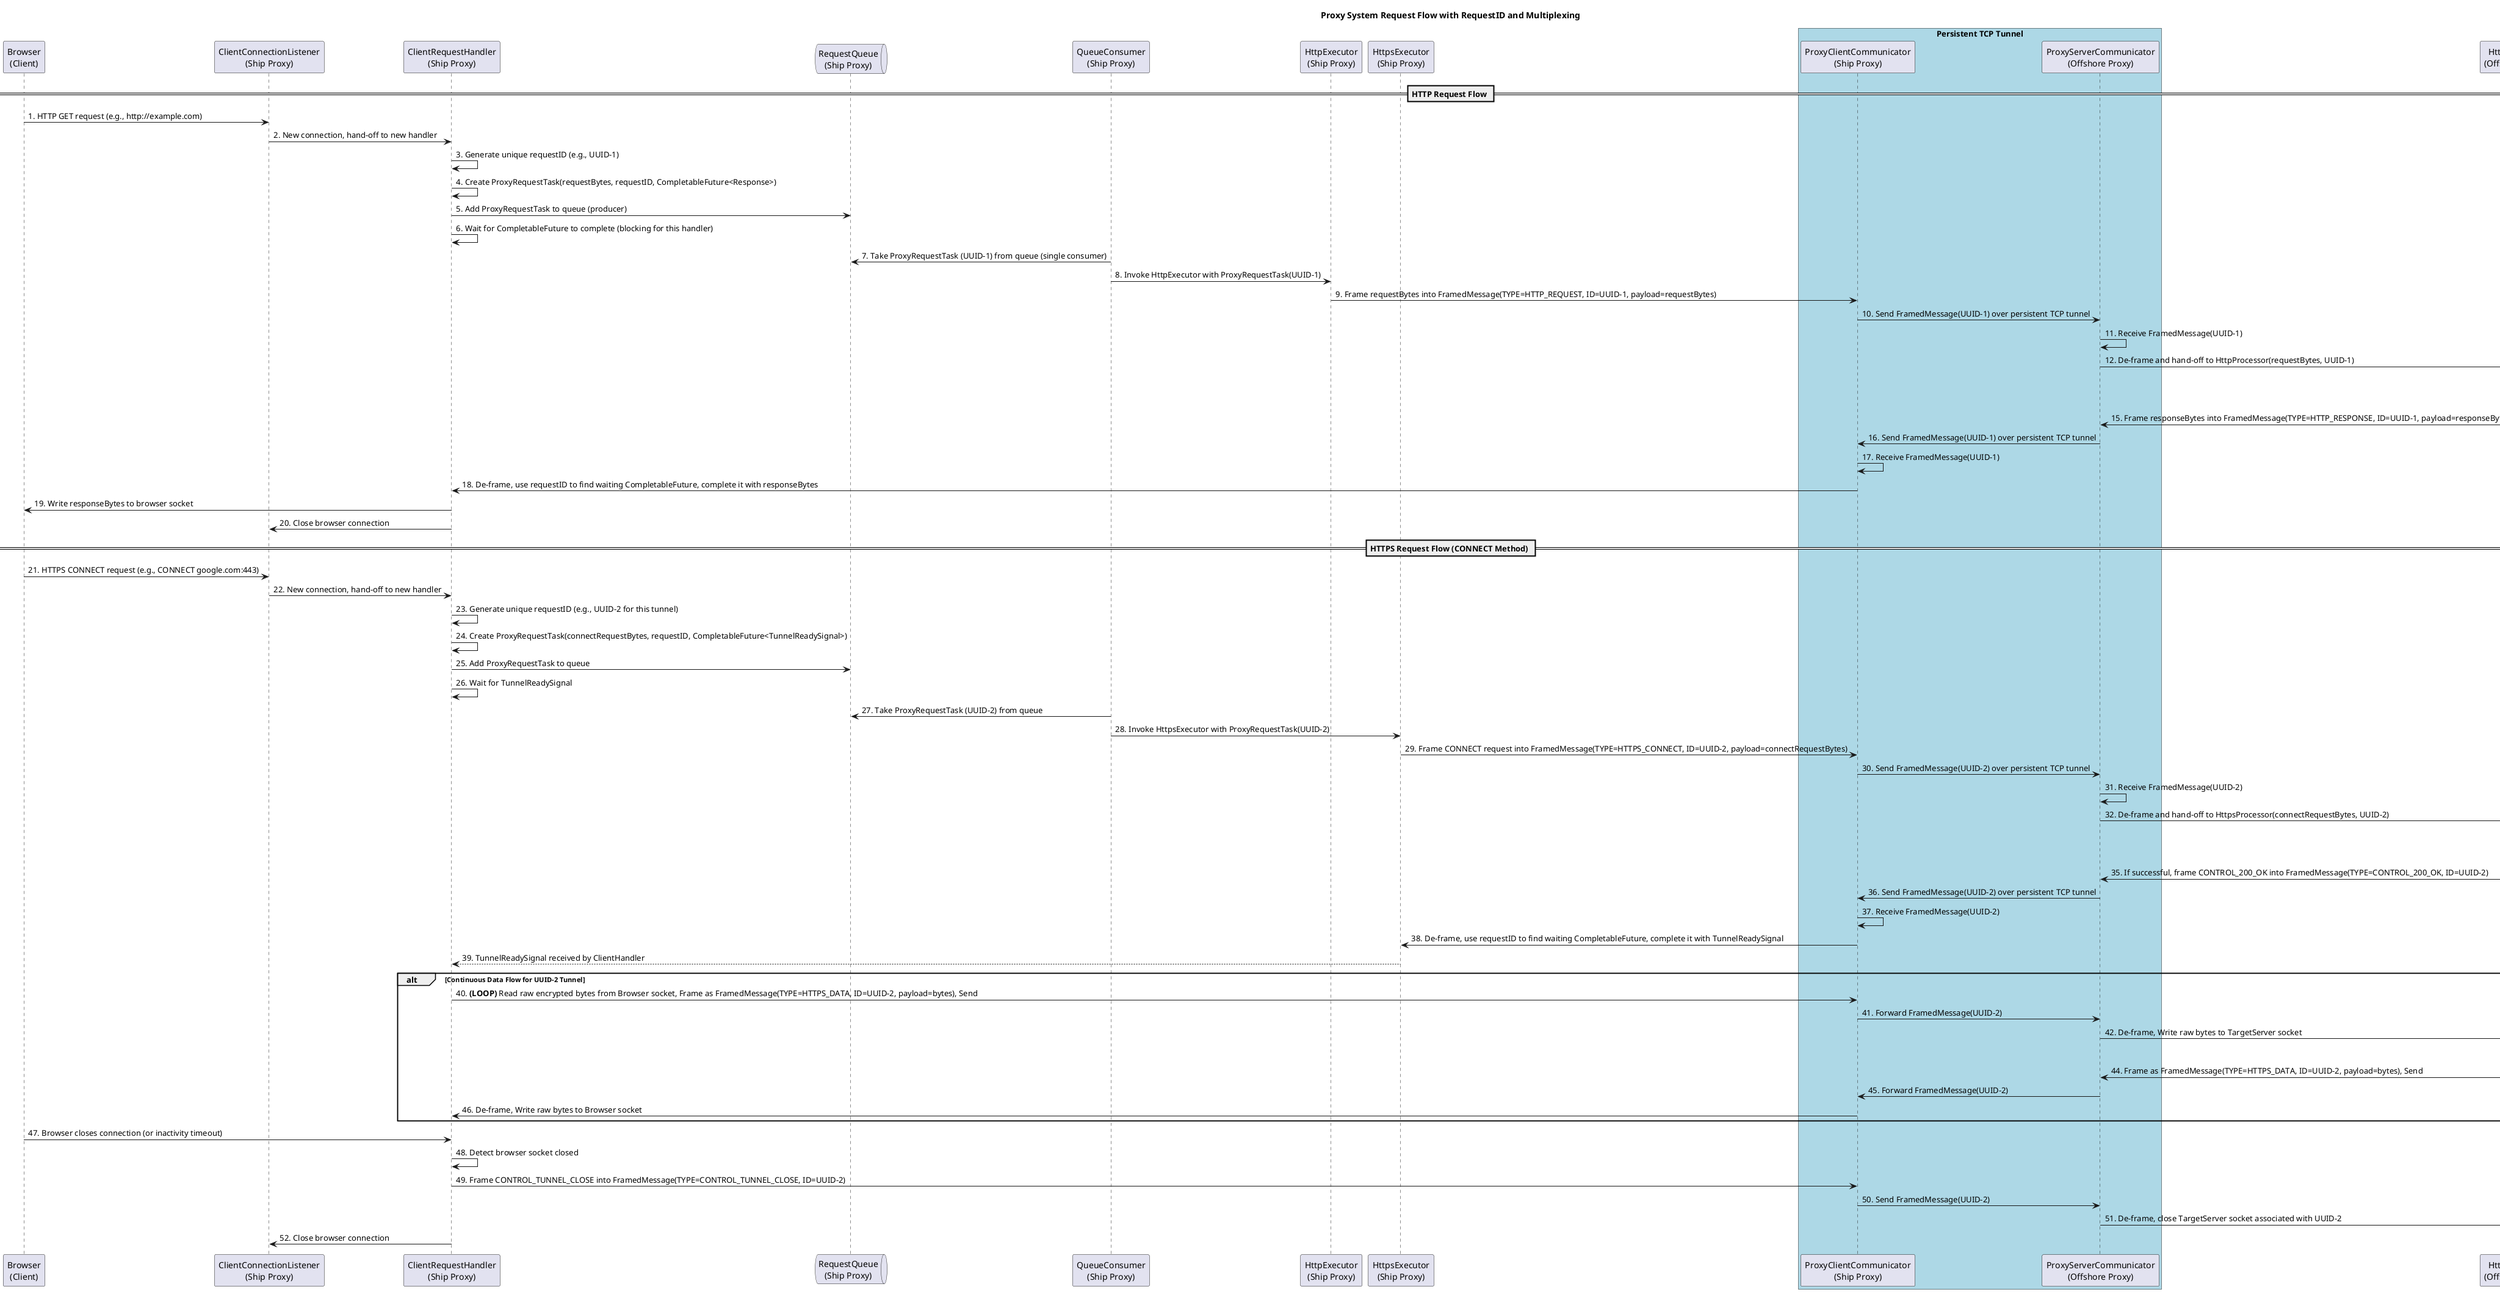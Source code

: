@startuml
title Proxy System Request Flow with RequestID and Multiplexing

participant "Browser\n(Client)" as Browser
participant "ClientConnectionListener\n(Ship Proxy)" as ClientListener
participant "ClientRequestHandler\n(Ship Proxy)" as ClientHandler
queue "RequestQueue\n(Ship Proxy)" as ReqQueue
participant "QueueConsumer\n(Ship Proxy)" as QConsumer
participant "HttpExecutor\n(Ship Proxy)" as HttpExecClient
participant "HttpsExecutor\n(Ship Proxy)" as HttpsExecClient
box "Persistent TCP Tunnel" #LightBlue
    participant "ProxyClientCommunicator\n(Ship Proxy)" as ClientComm
    participant "ProxyServerCommunicator\n(Offshore Proxy)" as ServerComm
end box
participant "HttpProcessor\n(Offshore Proxy)" as HttpProcServer
participant "HttpsProcessor\n(Offshore Proxy)" as HttpsProcServer
participant "Target Web Server\n(Internet)" as TargetServer



== HTTP Request Flow ==
Browser -> ClientListener: 1. HTTP GET request (e.g., http://example.com)
ClientListener -> ClientHandler: 2. New connection, hand-off to new handler
ClientHandler -> ClientHandler: 3. Generate unique requestID (e.g., UUID-1)
ClientHandler -> ClientHandler: 4. Create ProxyRequestTask(requestBytes, requestID, CompletableFuture<Response>)
ClientHandler -> ReqQueue: 5. Add ProxyRequestTask to queue (producer)
ClientHandler -> ClientHandler: 6. Wait for CompletableFuture to complete (blocking for this handler)

QConsumer -> ReqQueue: 7. Take ProxyRequestTask (UUID-1) from queue (single consumer)
QConsumer -> HttpExecClient: 8. Invoke HttpExecutor with ProxyRequestTask(UUID-1)
HttpExecClient -> ClientComm: 9. Frame requestBytes into FramedMessage(TYPE=HTTP_REQUEST, ID=UUID-1, payload=requestBytes)
ClientComm -> ServerComm: 10. Send FramedMessage(UUID-1) over persistent TCP tunnel

ServerComm -> ServerComm: 11. Receive FramedMessage(UUID-1)
ServerComm -> HttpProcServer: 12. De-frame and hand-off to HttpProcessor(requestBytes, UUID-1)
HttpProcServer -> TargetServer: 13. Execute actual HTTP GET request
TargetServer --> HttpProcServer: 14. Return HTTP response
HttpProcServer -> ServerComm: 15. Frame responseBytes into FramedMessage(TYPE=HTTP_RESPONSE, ID=UUID-1, payload=responseBytes)
ServerComm -> ClientComm: 16. Send FramedMessage(UUID-1) over persistent TCP tunnel

ClientComm -> ClientComm: 17. Receive FramedMessage(UUID-1)
ClientComm -> ClientHandler: 18. De-frame, use requestID to find waiting CompletableFuture, complete it with responseBytes
ClientHandler -> Browser: 19. Write responseBytes to browser socket
ClientHandler -> ClientListener: 20. Close browser connection

== HTTPS Request Flow (CONNECT Method) ==
Browser -> ClientListener: 21. HTTPS CONNECT request (e.g., CONNECT google.com:443)
ClientListener -> ClientHandler: 22. New connection, hand-off to new handler
ClientHandler -> ClientHandler: 23. Generate unique requestID (e.g., UUID-2 for this tunnel)
ClientHandler -> ClientHandler: 24. Create ProxyRequestTask(connectRequestBytes, requestID, CompletableFuture<TunnelReadySignal>)
ClientHandler -> ReqQueue: 25. Add ProxyRequestTask to queue
ClientHandler -> ClientHandler: 26. Wait for TunnelReadySignal

QConsumer -> ReqQueue: 27. Take ProxyRequestTask (UUID-2) from queue
QConsumer -> HttpsExecClient: 28. Invoke HttpsExecutor with ProxyRequestTask(UUID-2)
HttpsExecClient -> ClientComm: 29. Frame CONNECT request into FramedMessage(TYPE=HTTPS_CONNECT, ID=UUID-2, payload=connectRequestBytes)
ClientComm -> ServerComm: 30. Send FramedMessage(UUID-2) over persistent TCP tunnel

ServerComm -> ServerComm: 31. Receive FramedMessage(UUID-2)
ServerComm -> HttpsProcServer: 32. De-frame and hand-off to HttpsProcessor(connectRequestBytes, UUID-2)
HttpsProcServer -> TargetServer: 33. Open raw TCP socket to google.com:443
TargetServer <-- HttpsProcServer: 34. (Internal socket setup)
HttpsProcServer -> ServerComm: 35. If successful, frame CONTROL_200_OK into FramedMessage(TYPE=CONTROL_200_OK, ID=UUID-2)
ServerComm -> ClientComm: 36. Send FramedMessage(UUID-2) over persistent TCP tunnel

ClientComm -> ClientComm: 37. Receive FramedMessage(UUID-2)
ClientComm -> HttpsExecClient: 38. De-frame, use requestID to find waiting CompletableFuture, complete it with TunnelReadySignal
HttpsExecClient --> ClientHandler: 39. TunnelReadySignal received by ClientHandler

alt Continuous Data Flow for UUID-2 Tunnel
    ClientHandler -> ClientComm: 40. **(LOOP)** Read raw encrypted bytes from Browser socket, Frame as FramedMessage(TYPE=HTTPS_DATA, ID=UUID-2, payload=bytes), Send
    ClientComm -> ServerComm: 41. Forward FramedMessage(UUID-2)
    ServerComm -> HttpsProcServer: 42. De-frame, Write raw bytes to TargetServer socket
    TargetServer --> HttpsProcServer: 43. **(LOOP)** Read raw encrypted bytes from TargetServer socket
    HttpsProcServer -> ServerComm: 44. Frame as FramedMessage(TYPE=HTTPS_DATA, ID=UUID-2, payload=bytes), Send
    ServerComm -> ClientComm: 45. Forward FramedMessage(UUID-2)
    ClientComm -> ClientHandler: 46. De-frame, Write raw bytes to Browser socket
end alt

Browser -> ClientHandler: 47. Browser closes connection (or inactivity timeout)
ClientHandler -> ClientHandler: 48. Detect browser socket closed
ClientHandler -> ClientComm: 49. Frame CONTROL_TUNNEL_CLOSE into FramedMessage(TYPE=CONTROL_TUNNEL_CLOSE, ID=UUID-2)
ClientComm -> ServerComm: 50. Send FramedMessage(UUID-2)
ServerComm -> HttpsProcServer: 51. De-frame, close TargetServer socket associated with UUID-2
ClientHandler -> ClientListener: 52. Close browser connection
@enduml